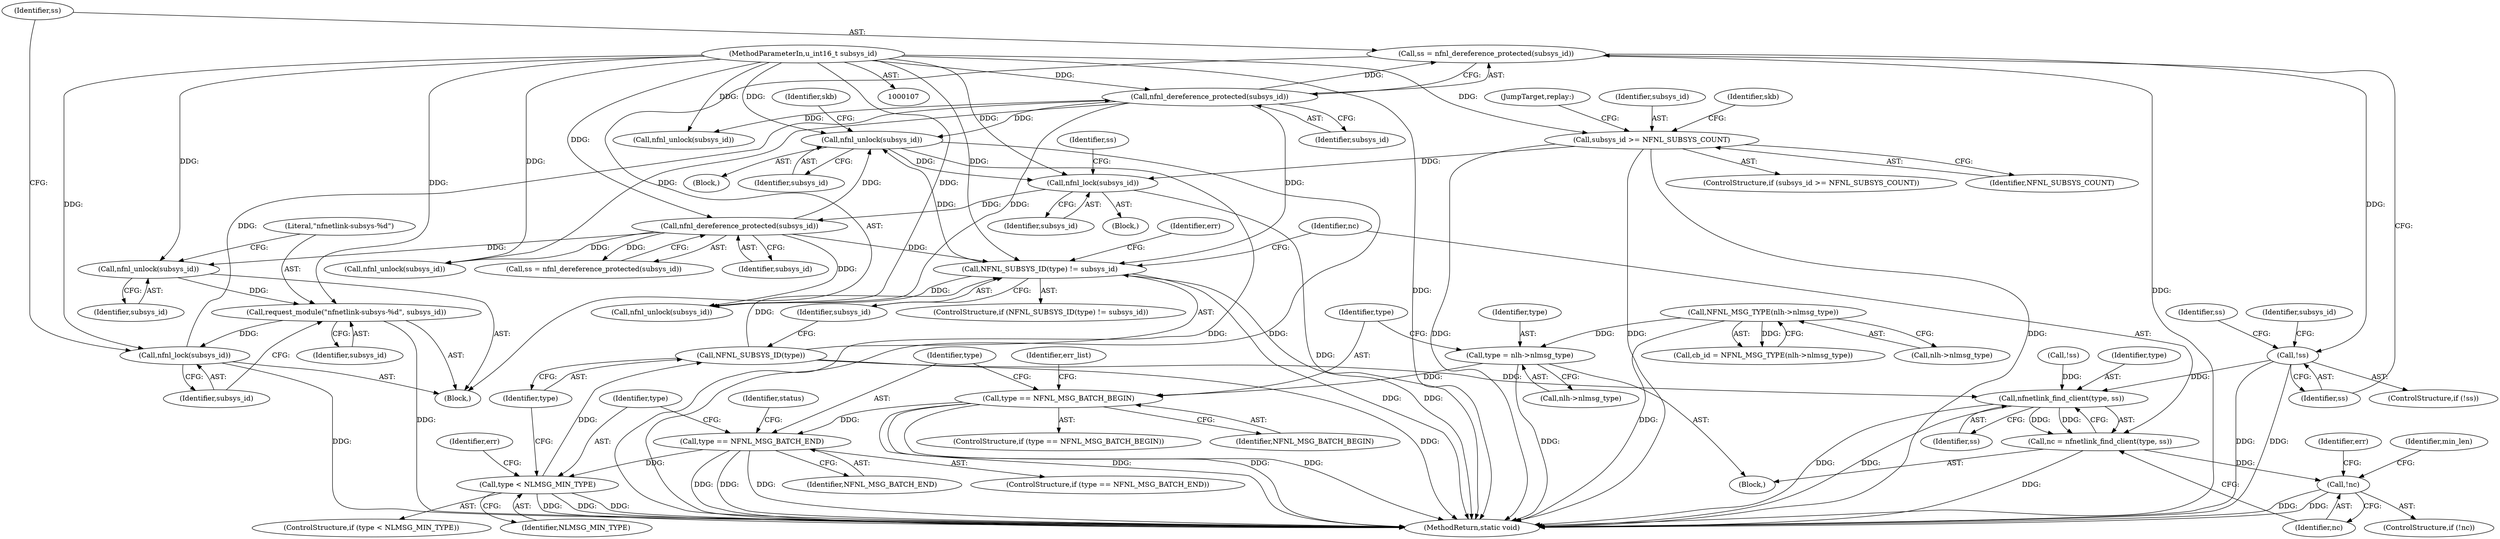 digraph "0_linux_c58d6c93680f28ac58984af61d0a7ebf4319c241@pointer" {
"1000174" [label="(Call,ss = nfnl_dereference_protected(subsys_id))"];
"1000176" [label="(Call,nfnl_dereference_protected(subsys_id))"];
"1000172" [label="(Call,nfnl_lock(subsys_id))"];
"1000169" [label="(Call,request_module(\"nfnetlink-subsys-%d\", subsys_id))"];
"1000167" [label="(Call,nfnl_unlock(subsys_id))"];
"1000161" [label="(Call,nfnl_dereference_protected(subsys_id))"];
"1000157" [label="(Call,nfnl_lock(subsys_id))"];
"1000487" [label="(Call,nfnl_unlock(subsys_id))"];
"1000310" [label="(Call,NFNL_SUBSYS_ID(type) != subsys_id)"];
"1000311" [label="(Call,NFNL_SUBSYS_ID(type))"];
"1000300" [label="(Call,type < NLMSG_MIN_TYPE)"];
"1000290" [label="(Call,type == NFNL_MSG_BATCH_END)"];
"1000277" [label="(Call,type == NFNL_MSG_BATCH_BEGIN)"];
"1000271" [label="(Call,type = nlh->nlmsg_type)"];
"1000344" [label="(Call,NFNL_MSG_TYPE(nlh->nlmsg_type))"];
"1000110" [label="(MethodParameterIn,u_int16_t subsys_id)"];
"1000130" [label="(Call,subsys_id >= NFNL_SUBSYS_COUNT)"];
"1000179" [label="(Call,!ss)"];
"1000322" [label="(Call,nfnetlink_find_client(type, ss))"];
"1000320" [label="(Call,nc = nfnetlink_find_client(type, ss))"];
"1000326" [label="(Call,!nc)"];
"1000326" [label="(Call,!nc)"];
"1000322" [label="(Call,nfnetlink_find_client(type, ss))"];
"1000490" [label="(Identifier,skb)"];
"1000175" [label="(Identifier,ss)"];
"1000321" [label="(Identifier,nc)"];
"1000180" [label="(Identifier,ss)"];
"1000162" [label="(Identifier,subsys_id)"];
"1000161" [label="(Call,nfnl_dereference_protected(subsys_id))"];
"1000295" [label="(Identifier,status)"];
"1000305" [label="(Identifier,err)"];
"1000289" [label="(ControlStructure,if (type == NFNL_MSG_BATCH_END))"];
"1000176" [label="(Call,nfnl_dereference_protected(subsys_id))"];
"1000169" [label="(Call,request_module(\"nfnetlink-subsys-%d\", subsys_id))"];
"1000488" [label="(Identifier,subsys_id)"];
"1000160" [label="(Identifier,ss)"];
"1000309" [label="(ControlStructure,if (NFNL_SUBSYS_ID(type) != subsys_id))"];
"1000300" [label="(Call,type < NLMSG_MIN_TYPE)"];
"1000159" [label="(Call,ss = nfnl_dereference_protected(subsys_id))"];
"1000342" [label="(Call,cb_id = NFNL_MSG_TYPE(nlh->nlmsg_type))"];
"1000345" [label="(Call,nlh->nlmsg_type)"];
"1000166" [label="(Block,)"];
"1000480" [label="(Block,)"];
"1000177" [label="(Identifier,subsys_id)"];
"1000139" [label="(JumpTarget,replay:)"];
"1000183" [label="(Identifier,subsys_id)"];
"1000110" [label="(MethodParameterIn,u_int16_t subsys_id)"];
"1000487" [label="(Call,nfnl_unlock(subsys_id))"];
"1000131" [label="(Identifier,subsys_id)"];
"1000278" [label="(Identifier,type)"];
"1000276" [label="(ControlStructure,if (type == NFNL_MSG_BATCH_BEGIN))"];
"1000130" [label="(Call,subsys_id >= NFNL_SUBSYS_COUNT)"];
"1000325" [label="(ControlStructure,if (!nc))"];
"1000271" [label="(Call,type = nlh->nlmsg_type)"];
"1000312" [label="(Identifier,type)"];
"1000111" [label="(Block,)"];
"1000323" [label="(Identifier,type)"];
"1000174" [label="(Call,ss = nfnl_dereference_protected(subsys_id))"];
"1000135" [label="(Identifier,skb)"];
"1000203" [label="(Call,nfnl_unlock(subsys_id))"];
"1000514" [label="(MethodReturn,static void)"];
"1000311" [label="(Call,NFNL_SUBSYS_ID(type))"];
"1000273" [label="(Call,nlh->nlmsg_type)"];
"1000171" [label="(Identifier,subsys_id)"];
"1000313" [label="(Identifier,subsys_id)"];
"1000292" [label="(Identifier,NFNL_MSG_BATCH_END)"];
"1000157" [label="(Call,nfnl_lock(subsys_id))"];
"1000310" [label="(Call,NFNL_SUBSYS_ID(type) != subsys_id)"];
"1000182" [label="(Call,nfnl_unlock(subsys_id))"];
"1000510" [label="(Call,nfnl_unlock(subsys_id))"];
"1000220" [label="(Block,)"];
"1000173" [label="(Identifier,subsys_id)"];
"1000344" [label="(Call,NFNL_MSG_TYPE(nlh->nlmsg_type))"];
"1000167" [label="(Call,nfnl_unlock(subsys_id))"];
"1000179" [label="(Call,!ss)"];
"1000302" [label="(Identifier,NLMSG_MIN_TYPE)"];
"1000299" [label="(ControlStructure,if (type < NLMSG_MIN_TYPE))"];
"1000301" [label="(Identifier,type)"];
"1000277" [label="(Call,type == NFNL_MSG_BATCH_BEGIN)"];
"1000337" [label="(Identifier,min_len)"];
"1000272" [label="(Identifier,type)"];
"1000170" [label="(Literal,\"nfnetlink-subsys-%d\")"];
"1000279" [label="(Identifier,NFNL_MSG_BATCH_BEGIN)"];
"1000178" [label="(ControlStructure,if (!ss))"];
"1000196" [label="(Identifier,ss)"];
"1000330" [label="(Identifier,err)"];
"1000291" [label="(Identifier,type)"];
"1000283" [label="(Identifier,err_list)"];
"1000158" [label="(Identifier,subsys_id)"];
"1000324" [label="(Identifier,ss)"];
"1000129" [label="(ControlStructure,if (subsys_id >= NFNL_SUBSYS_COUNT))"];
"1000290" [label="(Call,type == NFNL_MSG_BATCH_END)"];
"1000168" [label="(Identifier,subsys_id)"];
"1000327" [label="(Identifier,nc)"];
"1000320" [label="(Call,nc = nfnetlink_find_client(type, ss))"];
"1000316" [label="(Identifier,err)"];
"1000132" [label="(Identifier,NFNL_SUBSYS_COUNT)"];
"1000164" [label="(Call,!ss)"];
"1000172" [label="(Call,nfnl_lock(subsys_id))"];
"1000174" -> "1000166"  [label="AST: "];
"1000174" -> "1000176"  [label="CFG: "];
"1000175" -> "1000174"  [label="AST: "];
"1000176" -> "1000174"  [label="AST: "];
"1000180" -> "1000174"  [label="CFG: "];
"1000174" -> "1000514"  [label="DDG: "];
"1000176" -> "1000174"  [label="DDG: "];
"1000174" -> "1000179"  [label="DDG: "];
"1000176" -> "1000177"  [label="CFG: "];
"1000177" -> "1000176"  [label="AST: "];
"1000172" -> "1000176"  [label="DDG: "];
"1000110" -> "1000176"  [label="DDG: "];
"1000176" -> "1000182"  [label="DDG: "];
"1000176" -> "1000203"  [label="DDG: "];
"1000176" -> "1000310"  [label="DDG: "];
"1000176" -> "1000487"  [label="DDG: "];
"1000176" -> "1000510"  [label="DDG: "];
"1000172" -> "1000166"  [label="AST: "];
"1000172" -> "1000173"  [label="CFG: "];
"1000173" -> "1000172"  [label="AST: "];
"1000175" -> "1000172"  [label="CFG: "];
"1000172" -> "1000514"  [label="DDG: "];
"1000169" -> "1000172"  [label="DDG: "];
"1000110" -> "1000172"  [label="DDG: "];
"1000169" -> "1000166"  [label="AST: "];
"1000169" -> "1000171"  [label="CFG: "];
"1000170" -> "1000169"  [label="AST: "];
"1000171" -> "1000169"  [label="AST: "];
"1000173" -> "1000169"  [label="CFG: "];
"1000169" -> "1000514"  [label="DDG: "];
"1000167" -> "1000169"  [label="DDG: "];
"1000110" -> "1000169"  [label="DDG: "];
"1000167" -> "1000166"  [label="AST: "];
"1000167" -> "1000168"  [label="CFG: "];
"1000168" -> "1000167"  [label="AST: "];
"1000170" -> "1000167"  [label="CFG: "];
"1000161" -> "1000167"  [label="DDG: "];
"1000110" -> "1000167"  [label="DDG: "];
"1000161" -> "1000159"  [label="AST: "];
"1000161" -> "1000162"  [label="CFG: "];
"1000162" -> "1000161"  [label="AST: "];
"1000159" -> "1000161"  [label="CFG: "];
"1000161" -> "1000159"  [label="DDG: "];
"1000157" -> "1000161"  [label="DDG: "];
"1000110" -> "1000161"  [label="DDG: "];
"1000161" -> "1000203"  [label="DDG: "];
"1000161" -> "1000310"  [label="DDG: "];
"1000161" -> "1000487"  [label="DDG: "];
"1000161" -> "1000510"  [label="DDG: "];
"1000157" -> "1000111"  [label="AST: "];
"1000157" -> "1000158"  [label="CFG: "];
"1000158" -> "1000157"  [label="AST: "];
"1000160" -> "1000157"  [label="CFG: "];
"1000157" -> "1000514"  [label="DDG: "];
"1000487" -> "1000157"  [label="DDG: "];
"1000130" -> "1000157"  [label="DDG: "];
"1000110" -> "1000157"  [label="DDG: "];
"1000487" -> "1000480"  [label="AST: "];
"1000487" -> "1000488"  [label="CFG: "];
"1000488" -> "1000487"  [label="AST: "];
"1000490" -> "1000487"  [label="CFG: "];
"1000487" -> "1000514"  [label="DDG: "];
"1000487" -> "1000514"  [label="DDG: "];
"1000310" -> "1000487"  [label="DDG: "];
"1000110" -> "1000487"  [label="DDG: "];
"1000310" -> "1000309"  [label="AST: "];
"1000310" -> "1000313"  [label="CFG: "];
"1000311" -> "1000310"  [label="AST: "];
"1000313" -> "1000310"  [label="AST: "];
"1000316" -> "1000310"  [label="CFG: "];
"1000321" -> "1000310"  [label="CFG: "];
"1000310" -> "1000514"  [label="DDG: "];
"1000310" -> "1000514"  [label="DDG: "];
"1000311" -> "1000310"  [label="DDG: "];
"1000110" -> "1000310"  [label="DDG: "];
"1000310" -> "1000510"  [label="DDG: "];
"1000311" -> "1000312"  [label="CFG: "];
"1000312" -> "1000311"  [label="AST: "];
"1000313" -> "1000311"  [label="CFG: "];
"1000311" -> "1000514"  [label="DDG: "];
"1000300" -> "1000311"  [label="DDG: "];
"1000311" -> "1000322"  [label="DDG: "];
"1000300" -> "1000299"  [label="AST: "];
"1000300" -> "1000302"  [label="CFG: "];
"1000301" -> "1000300"  [label="AST: "];
"1000302" -> "1000300"  [label="AST: "];
"1000305" -> "1000300"  [label="CFG: "];
"1000312" -> "1000300"  [label="CFG: "];
"1000300" -> "1000514"  [label="DDG: "];
"1000300" -> "1000514"  [label="DDG: "];
"1000300" -> "1000514"  [label="DDG: "];
"1000290" -> "1000300"  [label="DDG: "];
"1000290" -> "1000289"  [label="AST: "];
"1000290" -> "1000292"  [label="CFG: "];
"1000291" -> "1000290"  [label="AST: "];
"1000292" -> "1000290"  [label="AST: "];
"1000295" -> "1000290"  [label="CFG: "];
"1000301" -> "1000290"  [label="CFG: "];
"1000290" -> "1000514"  [label="DDG: "];
"1000290" -> "1000514"  [label="DDG: "];
"1000290" -> "1000514"  [label="DDG: "];
"1000277" -> "1000290"  [label="DDG: "];
"1000277" -> "1000276"  [label="AST: "];
"1000277" -> "1000279"  [label="CFG: "];
"1000278" -> "1000277"  [label="AST: "];
"1000279" -> "1000277"  [label="AST: "];
"1000283" -> "1000277"  [label="CFG: "];
"1000291" -> "1000277"  [label="CFG: "];
"1000277" -> "1000514"  [label="DDG: "];
"1000277" -> "1000514"  [label="DDG: "];
"1000277" -> "1000514"  [label="DDG: "];
"1000271" -> "1000277"  [label="DDG: "];
"1000271" -> "1000220"  [label="AST: "];
"1000271" -> "1000273"  [label="CFG: "];
"1000272" -> "1000271"  [label="AST: "];
"1000273" -> "1000271"  [label="AST: "];
"1000278" -> "1000271"  [label="CFG: "];
"1000271" -> "1000514"  [label="DDG: "];
"1000344" -> "1000271"  [label="DDG: "];
"1000344" -> "1000342"  [label="AST: "];
"1000344" -> "1000345"  [label="CFG: "];
"1000345" -> "1000344"  [label="AST: "];
"1000342" -> "1000344"  [label="CFG: "];
"1000344" -> "1000514"  [label="DDG: "];
"1000344" -> "1000342"  [label="DDG: "];
"1000110" -> "1000107"  [label="AST: "];
"1000110" -> "1000514"  [label="DDG: "];
"1000110" -> "1000130"  [label="DDG: "];
"1000110" -> "1000182"  [label="DDG: "];
"1000110" -> "1000203"  [label="DDG: "];
"1000110" -> "1000510"  [label="DDG: "];
"1000130" -> "1000129"  [label="AST: "];
"1000130" -> "1000132"  [label="CFG: "];
"1000131" -> "1000130"  [label="AST: "];
"1000132" -> "1000130"  [label="AST: "];
"1000135" -> "1000130"  [label="CFG: "];
"1000139" -> "1000130"  [label="CFG: "];
"1000130" -> "1000514"  [label="DDG: "];
"1000130" -> "1000514"  [label="DDG: "];
"1000130" -> "1000514"  [label="DDG: "];
"1000179" -> "1000178"  [label="AST: "];
"1000179" -> "1000180"  [label="CFG: "];
"1000180" -> "1000179"  [label="AST: "];
"1000183" -> "1000179"  [label="CFG: "];
"1000196" -> "1000179"  [label="CFG: "];
"1000179" -> "1000514"  [label="DDG: "];
"1000179" -> "1000514"  [label="DDG: "];
"1000179" -> "1000322"  [label="DDG: "];
"1000322" -> "1000320"  [label="AST: "];
"1000322" -> "1000324"  [label="CFG: "];
"1000323" -> "1000322"  [label="AST: "];
"1000324" -> "1000322"  [label="AST: "];
"1000320" -> "1000322"  [label="CFG: "];
"1000322" -> "1000514"  [label="DDG: "];
"1000322" -> "1000514"  [label="DDG: "];
"1000322" -> "1000320"  [label="DDG: "];
"1000322" -> "1000320"  [label="DDG: "];
"1000164" -> "1000322"  [label="DDG: "];
"1000320" -> "1000220"  [label="AST: "];
"1000321" -> "1000320"  [label="AST: "];
"1000327" -> "1000320"  [label="CFG: "];
"1000320" -> "1000514"  [label="DDG: "];
"1000320" -> "1000326"  [label="DDG: "];
"1000326" -> "1000325"  [label="AST: "];
"1000326" -> "1000327"  [label="CFG: "];
"1000327" -> "1000326"  [label="AST: "];
"1000330" -> "1000326"  [label="CFG: "];
"1000337" -> "1000326"  [label="CFG: "];
"1000326" -> "1000514"  [label="DDG: "];
"1000326" -> "1000514"  [label="DDG: "];
}
